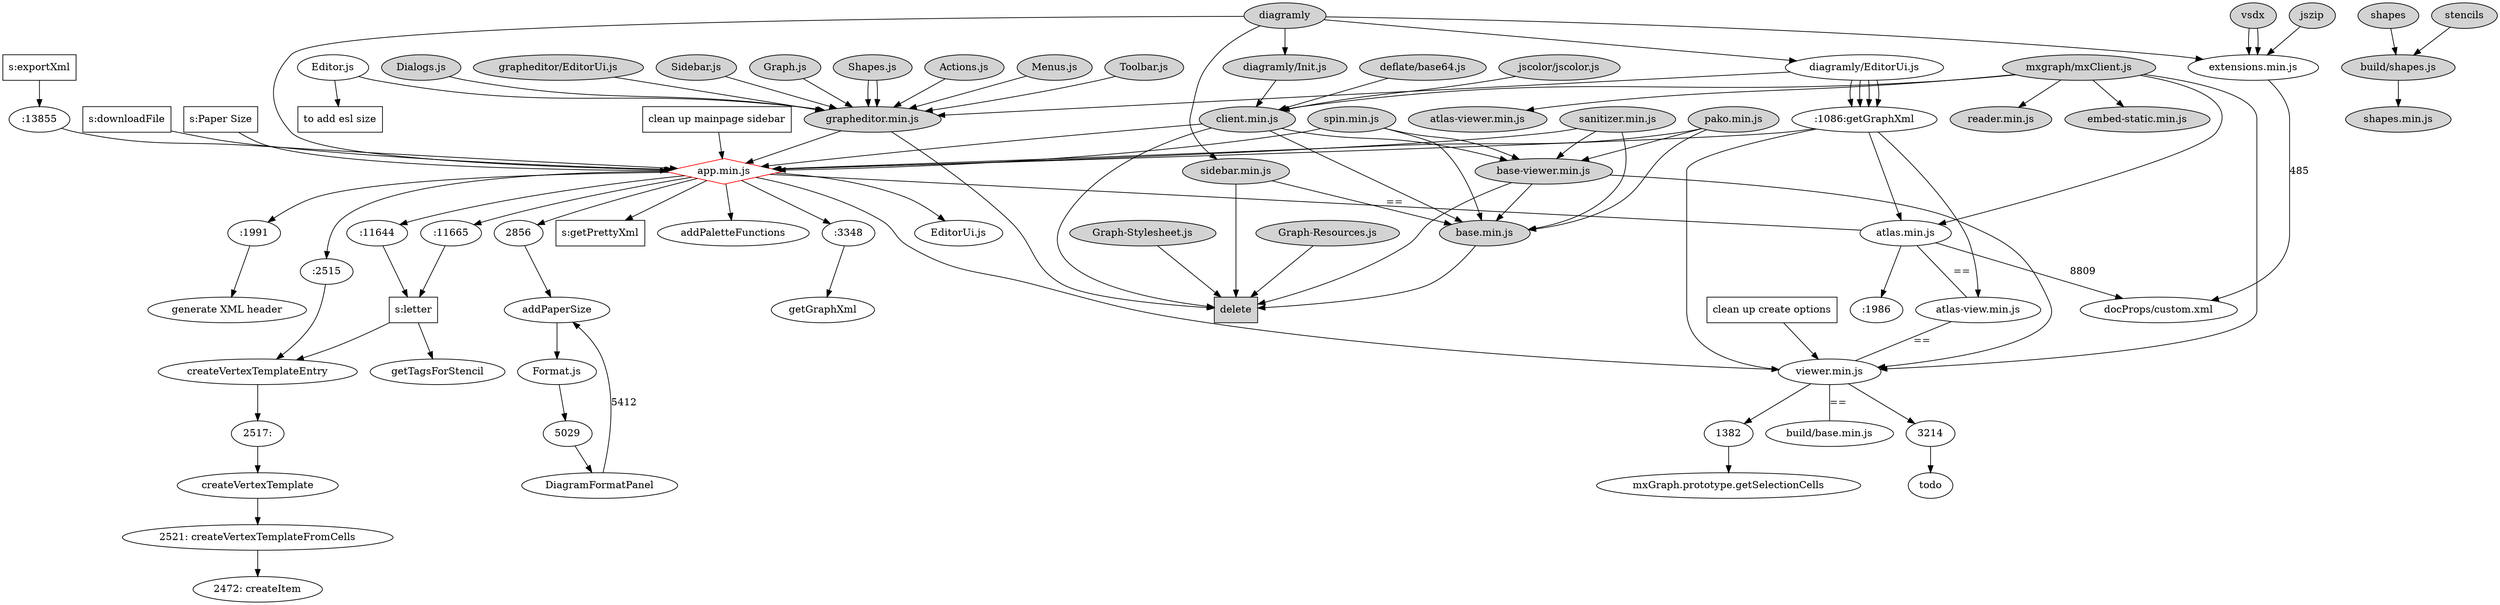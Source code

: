 digraph drawIo{
subgraph callFunction{
//s: search 
"diagramly/EditorUi.js"->":1086:getGraphXml" -> "app.min.js" -> 
"viewer.min.js"->"1382"-> "mxGraph.prototype.getSelectionCells";

"diagramly/EditorUi.js"->":1086:getGraphXml" -> "atlas.min.js" -> ":1986";
"s:letter" [shape = box];

"app.min.js" -> ":11644"-> "s:letter" -> "getTagsForStencil";
"app.min.js" ->":11665"-> "s:letter" -> "createVertexTemplateEntry";
"s:downloadFile" [shape = box];
"s:downloadFile" -> "app.min.js" -> "EditorUi.js";
"app.min.js" -> ":2515" -> "createVertexTemplateEntry" -> "2517:" -> "createVertexTemplate" -> "2521: createVertexTemplateFromCells" -> "2472: createItem";
//"app.min.js" -> ":2031" -> "A1 (594 mm x 841 mm)";
//"atlas.min.js" -> ":2032" -> "A1 (594 mm x 841 mm)";
"diagramly/EditorUi.js"->":1086:getGraphXml" -> "atlas-view.min.js";
"diagramly/EditorUi.js"->":1086:getGraphXml" -> "viewer.min.js";

"app.min.js" -> "atlas.min.js" -> "atlas-view.min.js" -> "viewer.min.js" ->
    "build/base.min.js"[label = "==", arrowhead="none" ];

"s:Paper Size" [shape = box];
"s:Paper Size" -> "app.min.js" -> "2856" -> "addPaperSize";
"addPaperSize" -> "Format.js" -> "5029" -> "DiagramFormatPanel";
"DiagramFormatPanel" -> "addPaperSize" [label= "5412" ];
"atlas.min.js"  -> "docProps/custom.xml" [label = "8809" ];
"extensions.min.js" -> "docProps/custom.xml" [label = "485"]; 
"to add esl size" [shape = box];
"Editor.js" -> "to add esl size";

"app.min.js" [shape = diamond; color=red ];
"app.min.js" -> ":3348" ->"getGraphXml"; 
"app.min.js" -> ":1991" ->"generate XML header"; 
"app.min.js" -> "s:getPrettyXml";
"s:getPrettyXml"[shape = box];
"s:exportXml" [shape = box];

"s:exportXml" -> ":13855" -> "app.min.js";
"clean up create options" [shape = box];
"clean up create options" -> "viewer.min.js" -> 3214 -> "todo";

"clean up mainpage sidebar" [shape = box];
"clean up mainpage sidebar" -> "app.min.js" -> "addPaletteFunctions";
//"app.html" -> "first page"
}

subgraph buildXml{
node [style=filled];
"delete" [shape = box];
"shapes" -> "build/shapes.js" -> "shapes.min.js";
"stencils" -> "build/shapes.js";
"Editor.js"->"grapheditor.min.js";
"diagramly/EditorUi.js"->"grapheditor.min.js";
"grapheditor/EditorUi.js"->"grapheditor.min.js";
"Sidebar.js"->"grapheditor.min.js";
"Graph.js"->"grapheditor.min.js";
"Shapes.js"->"grapheditor.min.js";
"Shapes.js"->"grapheditor.min.js";
"Actions.js"->"grapheditor.min.js";
"Menus.js"->"grapheditor.min.js";
"Toolbar.js"->"grapheditor.min.js";
"Dialogs.js"->"grapheditor.min.js";
"diagramly"->"sidebar.min.js";
"diagramly"-> "diagramly/EditorUi.js";
"diagramly"-> "diagramly/Init.js";
"diagramly"->"extensions.min.js";
"vsdx"->"extensions.min.js";
"deflate/base64.js"->"client.min.js";
"diagramly/Init.js"->"client.min.js";
"mxgraph/mxClient.js"->"client.min.js";
"mxgraph/mxClient.js"-> "atlas.min.js";
"mxgraph/mxClient.js"-> "atlas-viewer.min.js";
"mxgraph/mxClient.js"-> "reader.min.js";
"mxgraph/mxClient.js"-> "viewer.min.js";
"mxgraph/mxClient.js"-> "embed-static.min.js";
"jscolor/jscolor.js"->"client.min.js";

"spin.min.js"->"base-viewer.min.js";
"sanitizer.min.js"->"base-viewer.min.js";
"pako.min.js"->"base-viewer.min.js";
"client.min.js"->"base-viewer.min.js";
"base-viewer.min.js"->"viewer.min.js";

"spin.min.js"->"base.min.js";
"sanitizer.min.js"->"base.min.js";
"pako.min.js"->"base.min.js";
"client.min.js"->"base.min.js";
"base-viewer.min.js"-> "base.min.js";
"sidebar.min.js"-> "base.min.js";
"vsdx"->"extensions.min.js";
"jszip"->"extensions.min.js";
"Graph-Stylesheet.js"->"delete";
"Graph-Resources.js"->"delete";
"grapheditor.min.js"->"delete";
"sidebar.min.js"->"delete";
"client.min.js"->"delete";
"diagramly"->"app.min.js";
"base.min.js"->"delete";
"base-viewer.min.js"->"delete";
"spin.min.js"->"app.min.js";
"sanitizer.min.js"->"app.min.js";
"pako.min.js"->"app.min.js";
"client.min.js"->"app.min.js";
"grapheditor.min.js"->"app.min.js";
label = "ant build xml";
color=blue
}
}
